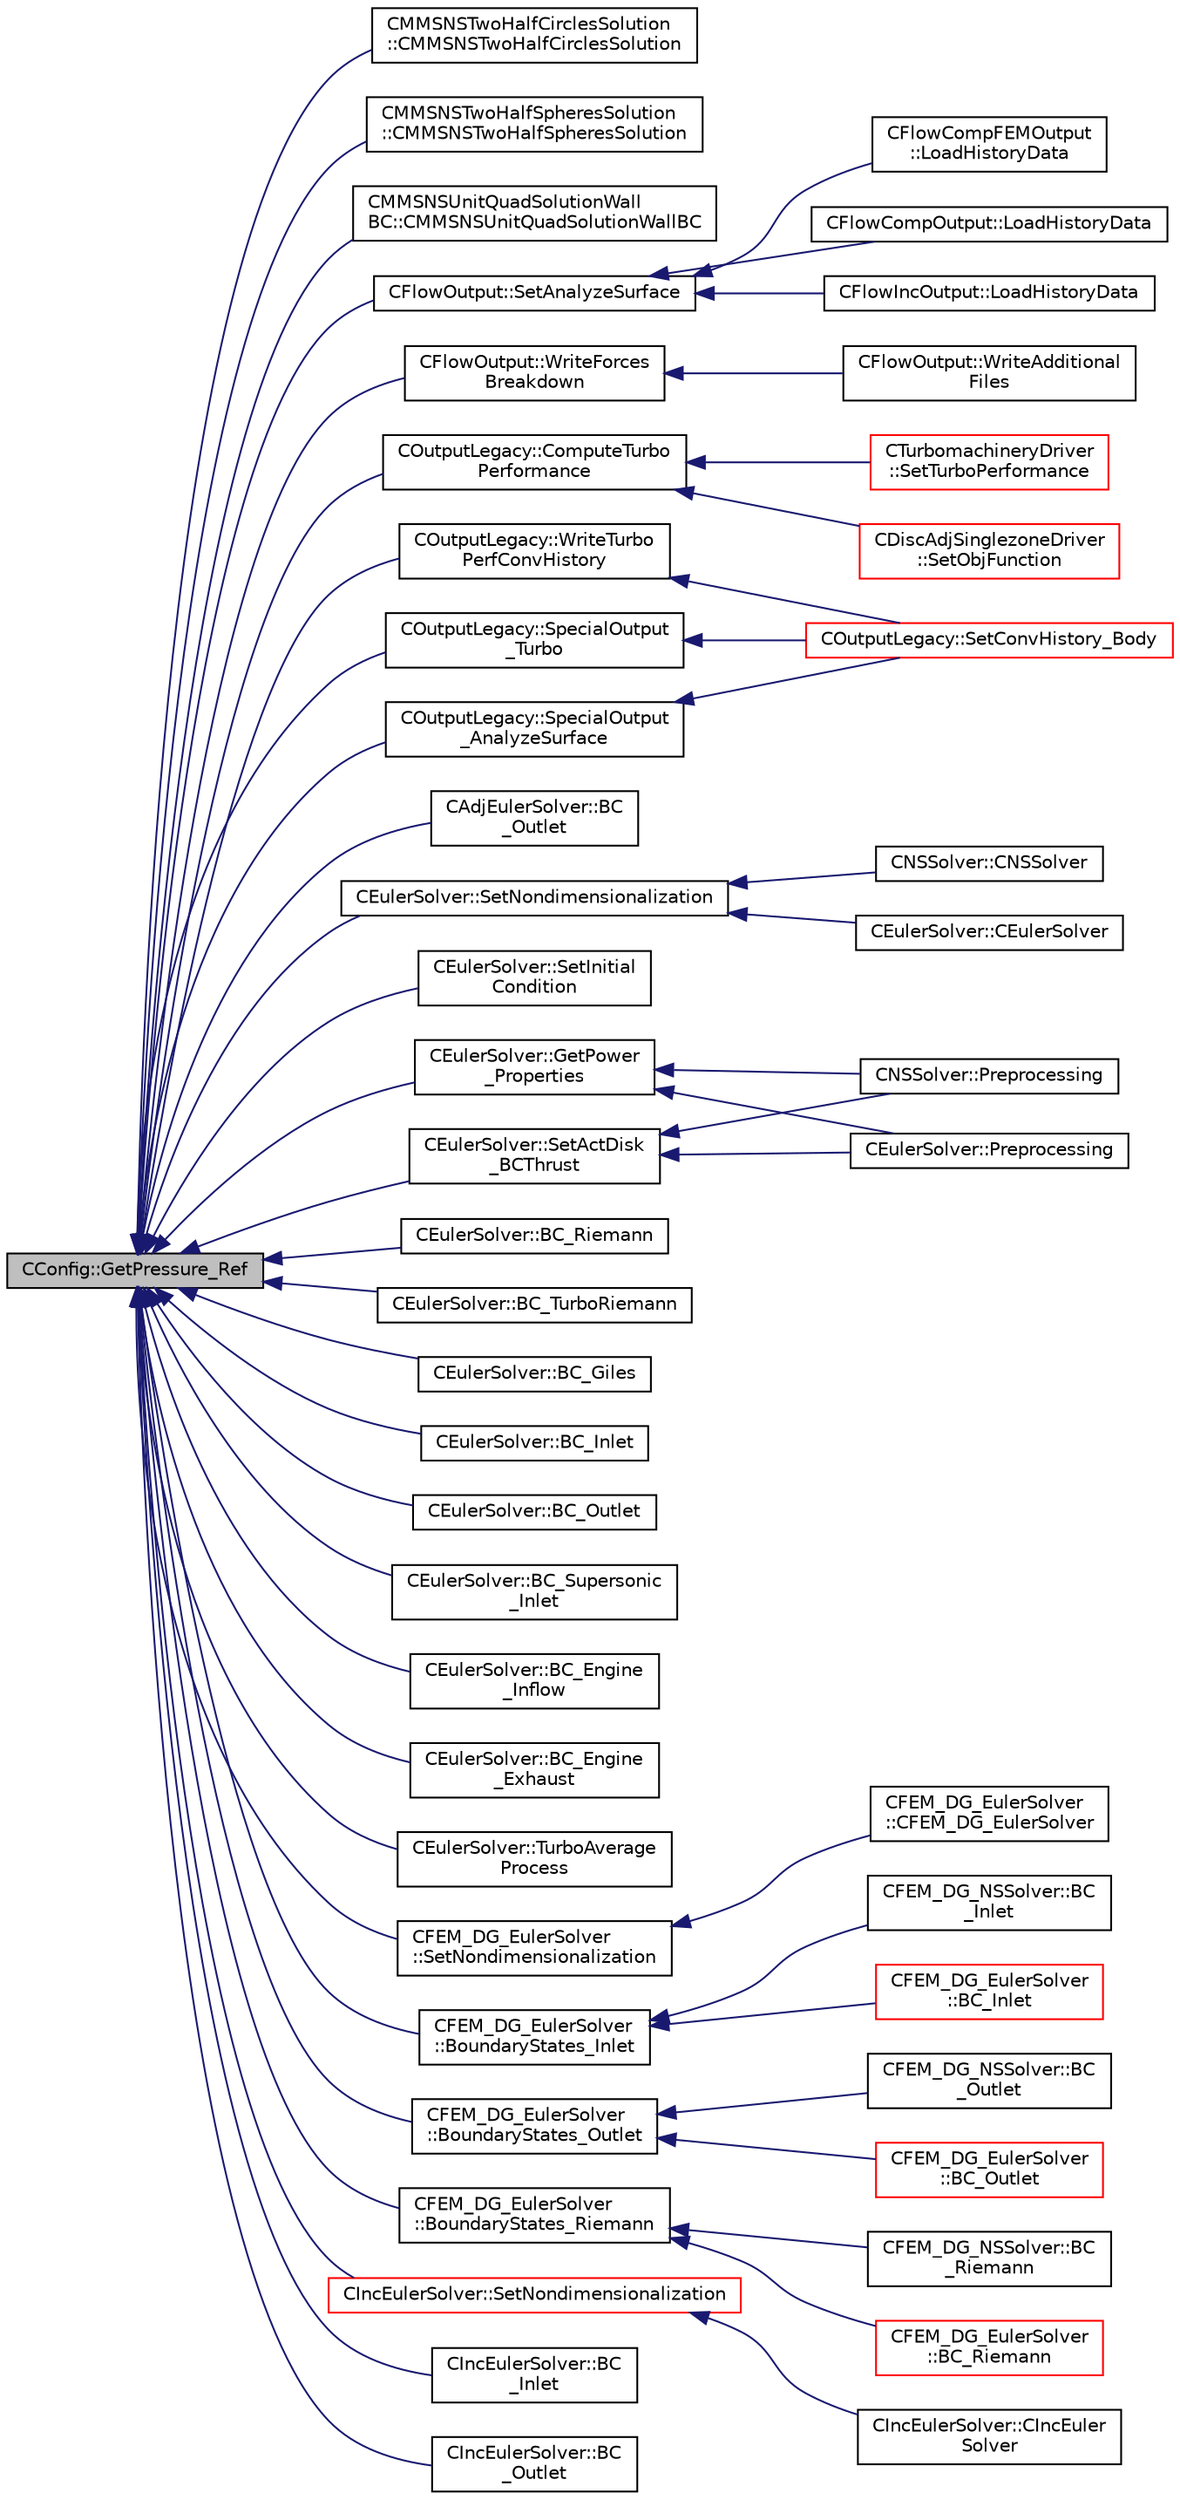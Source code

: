 digraph "CConfig::GetPressure_Ref"
{
  edge [fontname="Helvetica",fontsize="10",labelfontname="Helvetica",labelfontsize="10"];
  node [fontname="Helvetica",fontsize="10",shape=record];
  rankdir="LR";
  Node10558 [label="CConfig::GetPressure_Ref",height=0.2,width=0.4,color="black", fillcolor="grey75", style="filled", fontcolor="black"];
  Node10558 -> Node10559 [dir="back",color="midnightblue",fontsize="10",style="solid",fontname="Helvetica"];
  Node10559 [label="CMMSNSTwoHalfCirclesSolution\l::CMMSNSTwoHalfCirclesSolution",height=0.2,width=0.4,color="black", fillcolor="white", style="filled",URL="$class_c_m_m_s_n_s_two_half_circles_solution.html#afb31f8a5302b2a376a1781805fefb3f1"];
  Node10558 -> Node10560 [dir="back",color="midnightblue",fontsize="10",style="solid",fontname="Helvetica"];
  Node10560 [label="CMMSNSTwoHalfSpheresSolution\l::CMMSNSTwoHalfSpheresSolution",height=0.2,width=0.4,color="black", fillcolor="white", style="filled",URL="$class_c_m_m_s_n_s_two_half_spheres_solution.html#a8a5a9229428c02216ec39243e5738c2c"];
  Node10558 -> Node10561 [dir="back",color="midnightblue",fontsize="10",style="solid",fontname="Helvetica"];
  Node10561 [label="CMMSNSUnitQuadSolutionWall\lBC::CMMSNSUnitQuadSolutionWallBC",height=0.2,width=0.4,color="black", fillcolor="white", style="filled",URL="$class_c_m_m_s_n_s_unit_quad_solution_wall_b_c.html#a8a073b252ded24ccdb874d41b6e1660a"];
  Node10558 -> Node10562 [dir="back",color="midnightblue",fontsize="10",style="solid",fontname="Helvetica"];
  Node10562 [label="CFlowOutput::SetAnalyzeSurface",height=0.2,width=0.4,color="black", fillcolor="white", style="filled",URL="$class_c_flow_output.html#a3fce259b2fe0a624a311ef889f9ab36c",tooltip="Set flow surface output field values. "];
  Node10562 -> Node10563 [dir="back",color="midnightblue",fontsize="10",style="solid",fontname="Helvetica"];
  Node10563 [label="CFlowCompFEMOutput\l::LoadHistoryData",height=0.2,width=0.4,color="black", fillcolor="white", style="filled",URL="$class_c_flow_comp_f_e_m_output.html#a0a4561b8ab0dffd1052f884062fd9710",tooltip="Load the history output field values. "];
  Node10562 -> Node10564 [dir="back",color="midnightblue",fontsize="10",style="solid",fontname="Helvetica"];
  Node10564 [label="CFlowCompOutput::LoadHistoryData",height=0.2,width=0.4,color="black", fillcolor="white", style="filled",URL="$class_c_flow_comp_output.html#a393cb19a691990ee6e88f844eccc79ed",tooltip="Load the history output field values. "];
  Node10562 -> Node10565 [dir="back",color="midnightblue",fontsize="10",style="solid",fontname="Helvetica"];
  Node10565 [label="CFlowIncOutput::LoadHistoryData",height=0.2,width=0.4,color="black", fillcolor="white", style="filled",URL="$class_c_flow_inc_output.html#a466112efa2e3a89cdd2456701a0480b5",tooltip="Load the history output field values. "];
  Node10558 -> Node10566 [dir="back",color="midnightblue",fontsize="10",style="solid",fontname="Helvetica"];
  Node10566 [label="CFlowOutput::WriteForces\lBreakdown",height=0.2,width=0.4,color="black", fillcolor="white", style="filled",URL="$class_c_flow_output.html#afacedef2006aa6fcf8c9a312b5f4430c",tooltip="Write the forces breakdown file. "];
  Node10566 -> Node10567 [dir="back",color="midnightblue",fontsize="10",style="solid",fontname="Helvetica"];
  Node10567 [label="CFlowOutput::WriteAdditional\lFiles",height=0.2,width=0.4,color="black", fillcolor="white", style="filled",URL="$class_c_flow_output.html#aaac3fb7b2575967b157c306065ab1ea8",tooltip="Write any additional files defined for the current solver. "];
  Node10558 -> Node10568 [dir="back",color="midnightblue",fontsize="10",style="solid",fontname="Helvetica"];
  Node10568 [label="COutputLegacy::ComputeTurbo\lPerformance",height=0.2,width=0.4,color="black", fillcolor="white", style="filled",URL="$class_c_output_legacy.html#a870a4170d6099c1f7c589596e20d2079",tooltip="Compute . "];
  Node10568 -> Node10569 [dir="back",color="midnightblue",fontsize="10",style="solid",fontname="Helvetica"];
  Node10569 [label="CDiscAdjSinglezoneDriver\l::SetObjFunction",height=0.2,width=0.4,color="red", fillcolor="white", style="filled",URL="$class_c_disc_adj_singlezone_driver.html#aea0513ac808106c6a92be610b3b17a6a",tooltip="Set the objective function. "];
  Node10568 -> Node10575 [dir="back",color="midnightblue",fontsize="10",style="solid",fontname="Helvetica"];
  Node10575 [label="CTurbomachineryDriver\l::SetTurboPerformance",height=0.2,width=0.4,color="red", fillcolor="white", style="filled",URL="$class_c_turbomachinery_driver.html#a5f79f6d56a18a557d1afce41629ec743",tooltip="Set Mixing Plane interface within multiple zones. "];
  Node10558 -> Node10577 [dir="back",color="midnightblue",fontsize="10",style="solid",fontname="Helvetica"];
  Node10577 [label="COutputLegacy::WriteTurbo\lPerfConvHistory",height=0.2,width=0.4,color="black", fillcolor="white", style="filled",URL="$class_c_output_legacy.html#ac513b03d79ae233f09ee97f59371d038",tooltip="Compute . "];
  Node10577 -> Node10578 [dir="back",color="midnightblue",fontsize="10",style="solid",fontname="Helvetica"];
  Node10578 [label="COutputLegacy::SetConvHistory_Body",height=0.2,width=0.4,color="red", fillcolor="white", style="filled",URL="$class_c_output_legacy.html#a217cc0d778a3828499189a9debee47c6",tooltip="Write the history file and the convergence on the screen for serial computations. ..."];
  Node10558 -> Node10584 [dir="back",color="midnightblue",fontsize="10",style="solid",fontname="Helvetica"];
  Node10584 [label="COutputLegacy::SpecialOutput\l_Turbo",height=0.2,width=0.4,color="black", fillcolor="white", style="filled",URL="$class_c_output_legacy.html#a6f0c7a1f6ae324473c2b095025c9d51d",tooltip="Write the output file for spanwise turboperformance. "];
  Node10584 -> Node10578 [dir="back",color="midnightblue",fontsize="10",style="solid",fontname="Helvetica"];
  Node10558 -> Node10585 [dir="back",color="midnightblue",fontsize="10",style="solid",fontname="Helvetica"];
  Node10585 [label="COutputLegacy::SpecialOutput\l_AnalyzeSurface",height=0.2,width=0.4,color="black", fillcolor="white", style="filled",URL="$class_c_output_legacy.html#ae5bab3f07ff9b9d1434626add0d4d332",tooltip="Writes one dimensional output. "];
  Node10585 -> Node10578 [dir="back",color="midnightblue",fontsize="10",style="solid",fontname="Helvetica"];
  Node10558 -> Node10586 [dir="back",color="midnightblue",fontsize="10",style="solid",fontname="Helvetica"];
  Node10586 [label="CAdjEulerSolver::BC\l_Outlet",height=0.2,width=0.4,color="black", fillcolor="white", style="filled",URL="$class_c_adj_euler_solver.html#a0b3408be5adebd52b79bd3c5227cbe9d",tooltip="Impose the outlet boundary condition. "];
  Node10558 -> Node10587 [dir="back",color="midnightblue",fontsize="10",style="solid",fontname="Helvetica"];
  Node10587 [label="CEulerSolver::SetNondimensionalization",height=0.2,width=0.4,color="black", fillcolor="white", style="filled",URL="$class_c_euler_solver.html#a1c633d6e77fefb2e76308e2ba0af0c2c",tooltip="Set the solver nondimensionalization. "];
  Node10587 -> Node10588 [dir="back",color="midnightblue",fontsize="10",style="solid",fontname="Helvetica"];
  Node10588 [label="CEulerSolver::CEulerSolver",height=0.2,width=0.4,color="black", fillcolor="white", style="filled",URL="$class_c_euler_solver.html#ae1e74218b4e943111b100d7ddcbd4db9"];
  Node10587 -> Node10589 [dir="back",color="midnightblue",fontsize="10",style="solid",fontname="Helvetica"];
  Node10589 [label="CNSSolver::CNSSolver",height=0.2,width=0.4,color="black", fillcolor="white", style="filled",URL="$class_c_n_s_solver.html#a2a8ad49c42b4546696e631cf44b7788b"];
  Node10558 -> Node10590 [dir="back",color="midnightblue",fontsize="10",style="solid",fontname="Helvetica"];
  Node10590 [label="CEulerSolver::SetInitial\lCondition",height=0.2,width=0.4,color="black", fillcolor="white", style="filled",URL="$class_c_euler_solver.html#acd432e102632a115b8a1821f58b21340",tooltip="Set the initial condition for the Euler Equations. "];
  Node10558 -> Node10591 [dir="back",color="midnightblue",fontsize="10",style="solid",fontname="Helvetica"];
  Node10591 [label="CEulerSolver::GetPower\l_Properties",height=0.2,width=0.4,color="black", fillcolor="white", style="filled",URL="$class_c_euler_solver.html#ad8b538a82e5a7a7e3903ec29954b1d07",tooltip="Compute the Fan face Mach number. "];
  Node10591 -> Node10592 [dir="back",color="midnightblue",fontsize="10",style="solid",fontname="Helvetica"];
  Node10592 [label="CEulerSolver::Preprocessing",height=0.2,width=0.4,color="black", fillcolor="white", style="filled",URL="$class_c_euler_solver.html#a8b89e1bfce33284c2d8f5f00f82f3f3f",tooltip="Compute primitive variables and their gradients. "];
  Node10591 -> Node10593 [dir="back",color="midnightblue",fontsize="10",style="solid",fontname="Helvetica"];
  Node10593 [label="CNSSolver::Preprocessing",height=0.2,width=0.4,color="black", fillcolor="white", style="filled",URL="$class_c_n_s_solver.html#a028c83d18cf8520dff2f9628d8a04e4b",tooltip="Restart residual and compute gradients. "];
  Node10558 -> Node10594 [dir="back",color="midnightblue",fontsize="10",style="solid",fontname="Helvetica"];
  Node10594 [label="CEulerSolver::SetActDisk\l_BCThrust",height=0.2,width=0.4,color="black", fillcolor="white", style="filled",URL="$class_c_euler_solver.html#a147d5ae75cf7de115e4be2c23ba95f6d",tooltip="Update the AoA and freestream velocity at the farfield. "];
  Node10594 -> Node10592 [dir="back",color="midnightblue",fontsize="10",style="solid",fontname="Helvetica"];
  Node10594 -> Node10593 [dir="back",color="midnightblue",fontsize="10",style="solid",fontname="Helvetica"];
  Node10558 -> Node10595 [dir="back",color="midnightblue",fontsize="10",style="solid",fontname="Helvetica"];
  Node10595 [label="CEulerSolver::BC_Riemann",height=0.2,width=0.4,color="black", fillcolor="white", style="filled",URL="$class_c_euler_solver.html#a22c21d18fa626d489db9a387234bd9d0",tooltip="Impose the boundary condition using characteristic recostruction. "];
  Node10558 -> Node10596 [dir="back",color="midnightblue",fontsize="10",style="solid",fontname="Helvetica"];
  Node10596 [label="CEulerSolver::BC_TurboRiemann",height=0.2,width=0.4,color="black", fillcolor="white", style="filled",URL="$class_c_euler_solver.html#a0066305803a18511fb89b8951f4e4866",tooltip="Impose the boundary condition using characteristic recostruction. "];
  Node10558 -> Node10597 [dir="back",color="midnightblue",fontsize="10",style="solid",fontname="Helvetica"];
  Node10597 [label="CEulerSolver::BC_Giles",height=0.2,width=0.4,color="black", fillcolor="white", style="filled",URL="$class_c_euler_solver.html#aa4c3988e3ce0c18460b5c069650c57b0",tooltip="Impose the boundary condition using characteristic recostruction. "];
  Node10558 -> Node10598 [dir="back",color="midnightblue",fontsize="10",style="solid",fontname="Helvetica"];
  Node10598 [label="CEulerSolver::BC_Inlet",height=0.2,width=0.4,color="black", fillcolor="white", style="filled",URL="$class_c_euler_solver.html#aabbe4c302452f52fcbe5cdf7022e6c9a",tooltip="Impose a subsonic inlet boundary condition. "];
  Node10558 -> Node10599 [dir="back",color="midnightblue",fontsize="10",style="solid",fontname="Helvetica"];
  Node10599 [label="CEulerSolver::BC_Outlet",height=0.2,width=0.4,color="black", fillcolor="white", style="filled",URL="$class_c_euler_solver.html#aadfd34af55080ddd00c50138b610c15a",tooltip="Impose the outlet boundary condition. "];
  Node10558 -> Node10600 [dir="back",color="midnightblue",fontsize="10",style="solid",fontname="Helvetica"];
  Node10600 [label="CEulerSolver::BC_Supersonic\l_Inlet",height=0.2,width=0.4,color="black", fillcolor="white", style="filled",URL="$class_c_euler_solver.html#ab8faca63b78a195c05f26737be131ea5",tooltip="Impose a supersonic inlet boundary condition. "];
  Node10558 -> Node10601 [dir="back",color="midnightblue",fontsize="10",style="solid",fontname="Helvetica"];
  Node10601 [label="CEulerSolver::BC_Engine\l_Inflow",height=0.2,width=0.4,color="black", fillcolor="white", style="filled",URL="$class_c_euler_solver.html#a05ac79a404c4965d71eca457c4cb7566",tooltip="Impose the nacelle inflow boundary condition. "];
  Node10558 -> Node10602 [dir="back",color="midnightblue",fontsize="10",style="solid",fontname="Helvetica"];
  Node10602 [label="CEulerSolver::BC_Engine\l_Exhaust",height=0.2,width=0.4,color="black", fillcolor="white", style="filled",URL="$class_c_euler_solver.html#a423f40edc79091baa43bda1fdbd2575c",tooltip="Impose the ancelle exhaust boundary condition. "];
  Node10558 -> Node10603 [dir="back",color="midnightblue",fontsize="10",style="solid",fontname="Helvetica"];
  Node10603 [label="CEulerSolver::TurboAverage\lProcess",height=0.2,width=0.4,color="black", fillcolor="white", style="filled",URL="$class_c_euler_solver.html#ab408049d3b4fecc224653176c8d7885a",tooltip="It computes average quantities along the span for turbomachinery analysis. "];
  Node10558 -> Node10604 [dir="back",color="midnightblue",fontsize="10",style="solid",fontname="Helvetica"];
  Node10604 [label="CFEM_DG_EulerSolver\l::SetNondimensionalization",height=0.2,width=0.4,color="black", fillcolor="white", style="filled",URL="$class_c_f_e_m___d_g___euler_solver.html#a31316dc2fe564329d9bb372961b10a3a",tooltip="Set the fluid solver nondimensionalization. "];
  Node10604 -> Node10605 [dir="back",color="midnightblue",fontsize="10",style="solid",fontname="Helvetica"];
  Node10605 [label="CFEM_DG_EulerSolver\l::CFEM_DG_EulerSolver",height=0.2,width=0.4,color="black", fillcolor="white", style="filled",URL="$class_c_f_e_m___d_g___euler_solver.html#a70d30ef9e7cd7620d54ec73f4b1ed28c"];
  Node10558 -> Node10606 [dir="back",color="midnightblue",fontsize="10",style="solid",fontname="Helvetica"];
  Node10606 [label="CFEM_DG_EulerSolver\l::BoundaryStates_Inlet",height=0.2,width=0.4,color="black", fillcolor="white", style="filled",URL="$class_c_f_e_m___d_g___euler_solver.html#af993f01423bbb8e24b8c2bb565bf55eb",tooltip="Function, which computes the boundary states in the integration points of the boundary face by applyi..."];
  Node10606 -> Node10607 [dir="back",color="midnightblue",fontsize="10",style="solid",fontname="Helvetica"];
  Node10607 [label="CFEM_DG_EulerSolver\l::BC_Inlet",height=0.2,width=0.4,color="red", fillcolor="white", style="filled",URL="$class_c_f_e_m___d_g___euler_solver.html#ade8441a575543603f4e4218fb52e33a2",tooltip="Impose the subsonic inlet boundary condition. It is a virtual function, because for Navier-Stokes it ..."];
  Node10606 -> Node10612 [dir="back",color="midnightblue",fontsize="10",style="solid",fontname="Helvetica"];
  Node10612 [label="CFEM_DG_NSSolver::BC\l_Inlet",height=0.2,width=0.4,color="black", fillcolor="white", style="filled",URL="$class_c_f_e_m___d_g___n_s_solver.html#a2865905d6ed26dcd2d2d850db9366d05",tooltip="Impose the subsonic inlet boundary condition. "];
  Node10558 -> Node10613 [dir="back",color="midnightblue",fontsize="10",style="solid",fontname="Helvetica"];
  Node10613 [label="CFEM_DG_EulerSolver\l::BoundaryStates_Outlet",height=0.2,width=0.4,color="black", fillcolor="white", style="filled",URL="$class_c_f_e_m___d_g___euler_solver.html#a3233306f97b6173c5c109cae04a4c9be",tooltip="Function, which computes the boundary states in the integration points of the boundary face by applyi..."];
  Node10613 -> Node10614 [dir="back",color="midnightblue",fontsize="10",style="solid",fontname="Helvetica"];
  Node10614 [label="CFEM_DG_EulerSolver\l::BC_Outlet",height=0.2,width=0.4,color="red", fillcolor="white", style="filled",URL="$class_c_f_e_m___d_g___euler_solver.html#a869796e928f7618ea7f47d9ebc80cf76",tooltip="Impose the outlet boundary condition.It is a virtual function, because for Navier-Stokes it is overwr..."];
  Node10613 -> Node10615 [dir="back",color="midnightblue",fontsize="10",style="solid",fontname="Helvetica"];
  Node10615 [label="CFEM_DG_NSSolver::BC\l_Outlet",height=0.2,width=0.4,color="black", fillcolor="white", style="filled",URL="$class_c_f_e_m___d_g___n_s_solver.html#ae6136de48e182fc62658c9250e01c674",tooltip="Impose the outlet boundary condition. "];
  Node10558 -> Node10616 [dir="back",color="midnightblue",fontsize="10",style="solid",fontname="Helvetica"];
  Node10616 [label="CFEM_DG_EulerSolver\l::BoundaryStates_Riemann",height=0.2,width=0.4,color="black", fillcolor="white", style="filled",URL="$class_c_f_e_m___d_g___euler_solver.html#a5bfdc0bca1daa8e5d716d4fc3c7f5867",tooltip="Function, which computes the boundary states in the integration points of the boundary face by applyi..."];
  Node10616 -> Node10617 [dir="back",color="midnightblue",fontsize="10",style="solid",fontname="Helvetica"];
  Node10617 [label="CFEM_DG_EulerSolver\l::BC_Riemann",height=0.2,width=0.4,color="red", fillcolor="white", style="filled",URL="$class_c_f_e_m___d_g___euler_solver.html#aaff04081aba8d9e24f0e615161e8020f",tooltip="Impose the boundary condition using characteristic reconstruction. It is a virtual function..."];
  Node10616 -> Node10618 [dir="back",color="midnightblue",fontsize="10",style="solid",fontname="Helvetica"];
  Node10618 [label="CFEM_DG_NSSolver::BC\l_Riemann",height=0.2,width=0.4,color="black", fillcolor="white", style="filled",URL="$class_c_f_e_m___d_g___n_s_solver.html#afa0326d05f194eaacbb86e6231b27dd4",tooltip="Impose the boundary condition using characteristic reconstruction. "];
  Node10558 -> Node10619 [dir="back",color="midnightblue",fontsize="10",style="solid",fontname="Helvetica"];
  Node10619 [label="CIncEulerSolver::SetNondimensionalization",height=0.2,width=0.4,color="red", fillcolor="white", style="filled",URL="$class_c_inc_euler_solver.html#a2cffaa24417cb3803d36d38b3874d6d0",tooltip="Set the solver nondimensionalization. "];
  Node10619 -> Node10620 [dir="back",color="midnightblue",fontsize="10",style="solid",fontname="Helvetica"];
  Node10620 [label="CIncEulerSolver::CIncEuler\lSolver",height=0.2,width=0.4,color="black", fillcolor="white", style="filled",URL="$class_c_inc_euler_solver.html#a91f644b8f9a00215bac5bcd31dfc06d8"];
  Node10558 -> Node10622 [dir="back",color="midnightblue",fontsize="10",style="solid",fontname="Helvetica"];
  Node10622 [label="CIncEulerSolver::BC\l_Inlet",height=0.2,width=0.4,color="black", fillcolor="white", style="filled",URL="$class_c_inc_euler_solver.html#a318f79c279e467bbea21276ccd08ca92",tooltip="Impose a subsonic inlet boundary condition. "];
  Node10558 -> Node10623 [dir="back",color="midnightblue",fontsize="10",style="solid",fontname="Helvetica"];
  Node10623 [label="CIncEulerSolver::BC\l_Outlet",height=0.2,width=0.4,color="black", fillcolor="white", style="filled",URL="$class_c_inc_euler_solver.html#aa64170c7c7a237d0c7427a8359c2967a",tooltip="Impose the outlet boundary condition. "];
}
